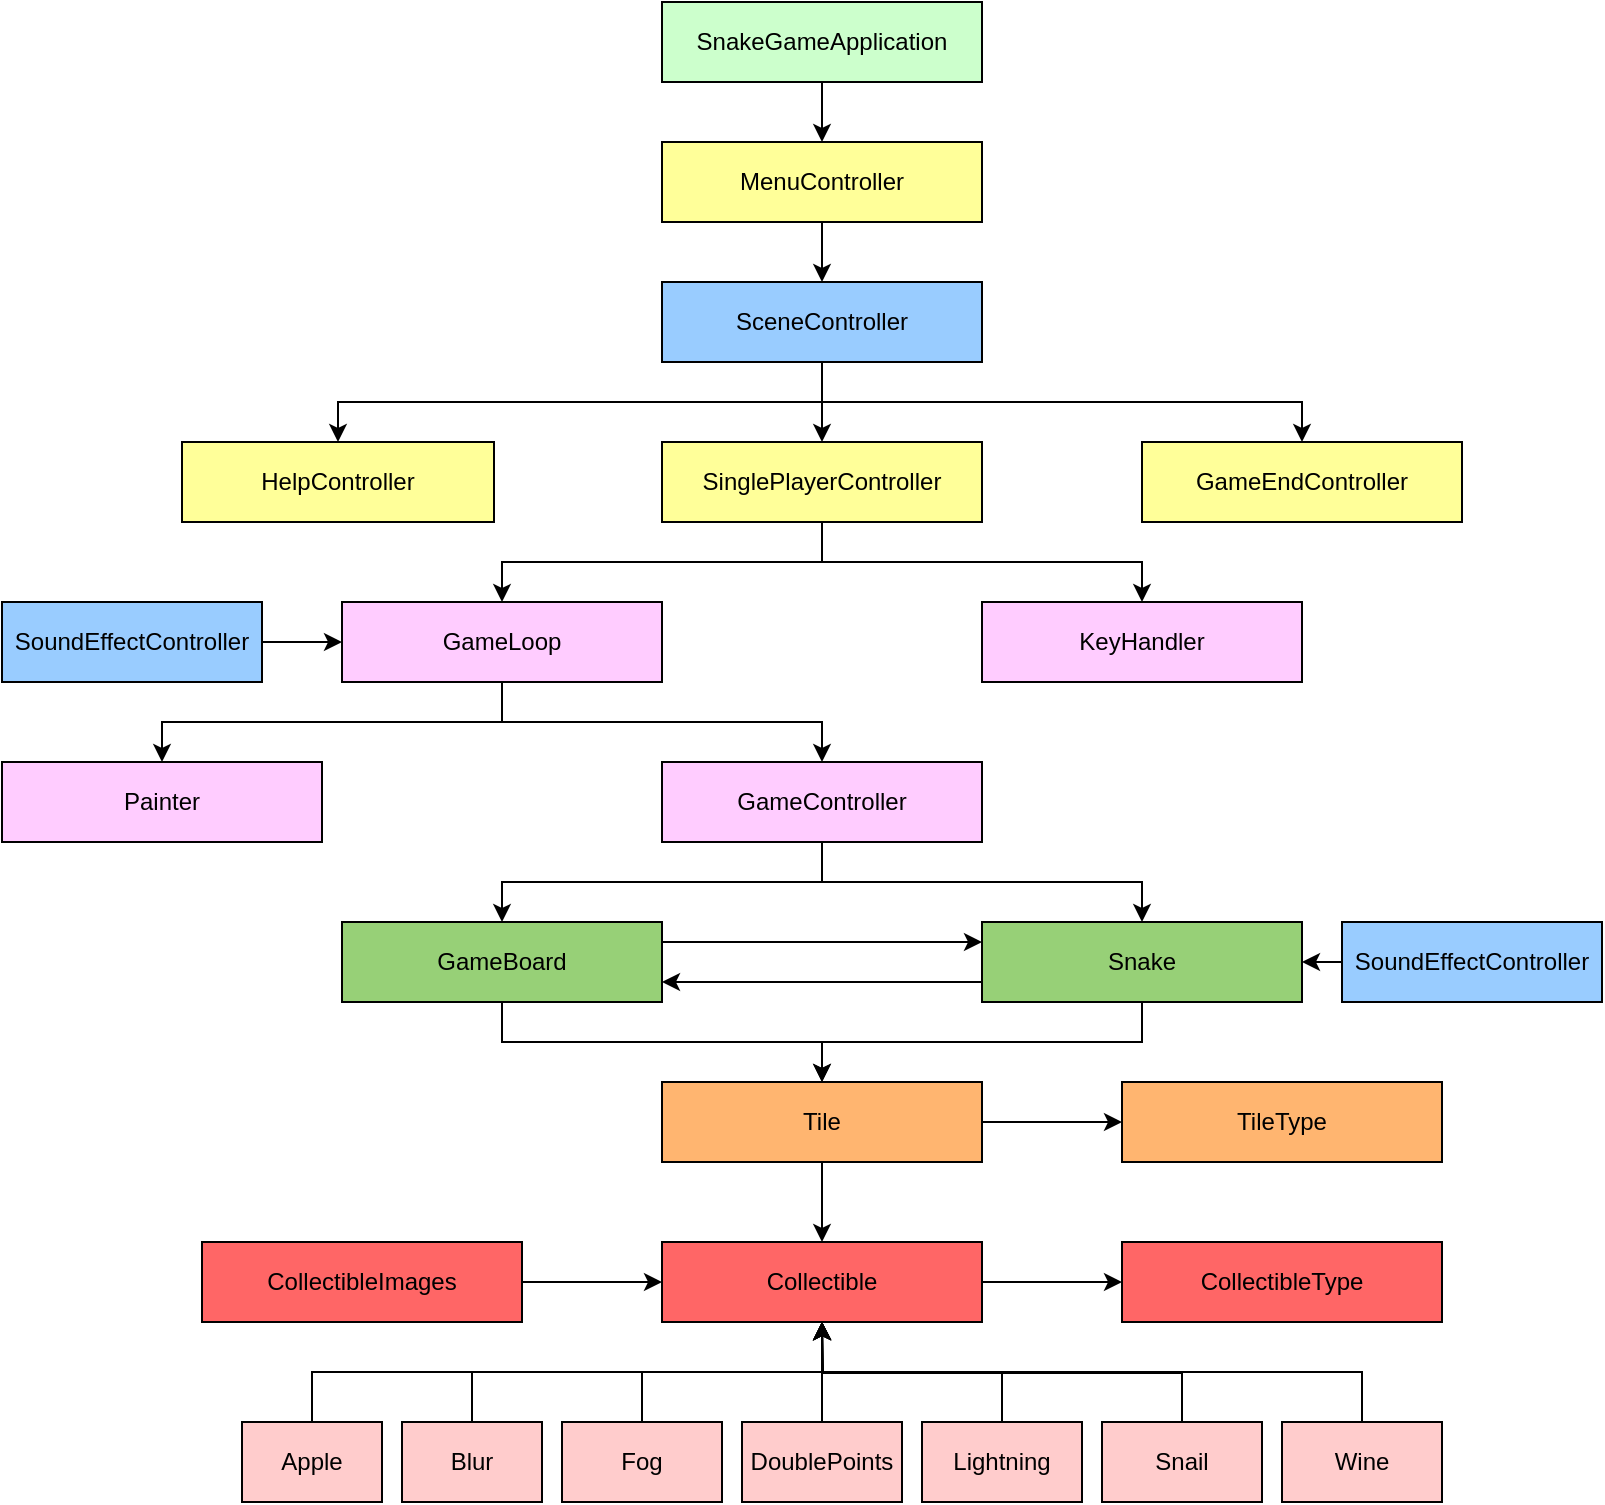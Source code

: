 <mxfile version="18.2.0" type="device"><diagram id="zrTZmURUeU8vjN-kREEV" name="Page-1"><mxGraphModel dx="1662" dy="794" grid="0" gridSize="10" guides="1" tooltips="1" connect="1" arrows="1" fold="1" page="1" pageScale="1" pageWidth="827" pageHeight="1169" math="0" shadow="0"><root><mxCell id="0"/><mxCell id="1" parent="0"/><mxCell id="3bvT5QnSkbcDODMwwIFn-15" style="edgeStyle=orthogonalEdgeStyle;rounded=0;orthogonalLoop=1;jettySize=auto;html=1;exitX=0.5;exitY=1;exitDx=0;exitDy=0;entryX=0.5;entryY=0;entryDx=0;entryDy=0;" edge="1" parent="1" source="3bvT5QnSkbcDODMwwIFn-2" target="3bvT5QnSkbcDODMwwIFn-4"><mxGeometry relative="1" as="geometry"/></mxCell><mxCell id="3bvT5QnSkbcDODMwwIFn-2" value="SnakeGameApplication" style="rounded=0;whiteSpace=wrap;html=1;fillColor=#CCFFCC;" vertex="1" parent="1"><mxGeometry x="350" y="40" width="160" height="40" as="geometry"/></mxCell><mxCell id="3bvT5QnSkbcDODMwwIFn-16" style="edgeStyle=orthogonalEdgeStyle;rounded=0;orthogonalLoop=1;jettySize=auto;html=1;exitX=0.5;exitY=1;exitDx=0;exitDy=0;entryX=0.5;entryY=0;entryDx=0;entryDy=0;" edge="1" parent="1" source="3bvT5QnSkbcDODMwwIFn-4" target="3bvT5QnSkbcDODMwwIFn-10"><mxGeometry relative="1" as="geometry"/></mxCell><mxCell id="3bvT5QnSkbcDODMwwIFn-4" value="MenuController" style="rounded=0;whiteSpace=wrap;html=1;fillColor=#FFFF99;" vertex="1" parent="1"><mxGeometry x="350" y="110" width="160" height="40" as="geometry"/></mxCell><mxCell id="3bvT5QnSkbcDODMwwIFn-5" value="HelpController" style="rounded=0;whiteSpace=wrap;html=1;fillColor=#FFFF99;" vertex="1" parent="1"><mxGeometry x="110" y="260" width="156" height="40" as="geometry"/></mxCell><mxCell id="3bvT5QnSkbcDODMwwIFn-22" style="edgeStyle=orthogonalEdgeStyle;rounded=0;orthogonalLoop=1;jettySize=auto;html=1;exitX=0.5;exitY=1;exitDx=0;exitDy=0;entryX=0.5;entryY=0;entryDx=0;entryDy=0;" edge="1" parent="1" source="3bvT5QnSkbcDODMwwIFn-6" target="3bvT5QnSkbcDODMwwIFn-20"><mxGeometry relative="1" as="geometry"/></mxCell><mxCell id="3bvT5QnSkbcDODMwwIFn-23" style="edgeStyle=orthogonalEdgeStyle;rounded=0;orthogonalLoop=1;jettySize=auto;html=1;exitX=0.5;exitY=1;exitDx=0;exitDy=0;entryX=0.5;entryY=0;entryDx=0;entryDy=0;" edge="1" parent="1" source="3bvT5QnSkbcDODMwwIFn-6" target="3bvT5QnSkbcDODMwwIFn-21"><mxGeometry relative="1" as="geometry"/></mxCell><mxCell id="3bvT5QnSkbcDODMwwIFn-6" value="SinglePlayerController" style="rounded=0;whiteSpace=wrap;html=1;fillColor=#FFFF99;" vertex="1" parent="1"><mxGeometry x="350" y="260" width="160" height="40" as="geometry"/></mxCell><mxCell id="3bvT5QnSkbcDODMwwIFn-11" style="edgeStyle=orthogonalEdgeStyle;rounded=0;orthogonalLoop=1;jettySize=auto;html=1;exitX=0.5;exitY=1;exitDx=0;exitDy=0;entryX=0.5;entryY=0;entryDx=0;entryDy=0;" edge="1" parent="1" source="3bvT5QnSkbcDODMwwIFn-10" target="3bvT5QnSkbcDODMwwIFn-6"><mxGeometry relative="1" as="geometry"/></mxCell><mxCell id="3bvT5QnSkbcDODMwwIFn-12" style="edgeStyle=orthogonalEdgeStyle;rounded=0;orthogonalLoop=1;jettySize=auto;html=1;exitX=0.5;exitY=1;exitDx=0;exitDy=0;entryX=0.5;entryY=0;entryDx=0;entryDy=0;" edge="1" parent="1" source="3bvT5QnSkbcDODMwwIFn-10" target="3bvT5QnSkbcDODMwwIFn-5"><mxGeometry relative="1" as="geometry"/></mxCell><mxCell id="3bvT5QnSkbcDODMwwIFn-14" style="edgeStyle=orthogonalEdgeStyle;rounded=0;orthogonalLoop=1;jettySize=auto;html=1;exitX=0.5;exitY=1;exitDx=0;exitDy=0;entryX=0.5;entryY=0;entryDx=0;entryDy=0;" edge="1" parent="1" source="3bvT5QnSkbcDODMwwIFn-10" target="3bvT5QnSkbcDODMwwIFn-13"><mxGeometry relative="1" as="geometry"/></mxCell><mxCell id="3bvT5QnSkbcDODMwwIFn-10" value="SceneController" style="rounded=0;whiteSpace=wrap;html=1;fillColor=#99CCFF;" vertex="1" parent="1"><mxGeometry x="350" y="180" width="160" height="40" as="geometry"/></mxCell><mxCell id="3bvT5QnSkbcDODMwwIFn-13" value="GameEndController" style="rounded=0;whiteSpace=wrap;html=1;fillColor=#FFFF99;" vertex="1" parent="1"><mxGeometry x="590" y="260" width="160" height="40" as="geometry"/></mxCell><mxCell id="3bvT5QnSkbcDODMwwIFn-27" style="edgeStyle=orthogonalEdgeStyle;rounded=0;orthogonalLoop=1;jettySize=auto;html=1;exitX=0.5;exitY=1;exitDx=0;exitDy=0;entryX=0.5;entryY=0;entryDx=0;entryDy=0;" edge="1" parent="1" source="3bvT5QnSkbcDODMwwIFn-20" target="3bvT5QnSkbcDODMwwIFn-25"><mxGeometry relative="1" as="geometry"/></mxCell><mxCell id="3bvT5QnSkbcDODMwwIFn-28" style="edgeStyle=orthogonalEdgeStyle;rounded=0;orthogonalLoop=1;jettySize=auto;html=1;exitX=0.5;exitY=1;exitDx=0;exitDy=0;entryX=0.5;entryY=0;entryDx=0;entryDy=0;" edge="1" parent="1" source="3bvT5QnSkbcDODMwwIFn-20" target="3bvT5QnSkbcDODMwwIFn-26"><mxGeometry relative="1" as="geometry"/></mxCell><mxCell id="3bvT5QnSkbcDODMwwIFn-20" value="GameLoop" style="rounded=0;whiteSpace=wrap;html=1;fillColor=#FFCCFF;" vertex="1" parent="1"><mxGeometry x="190" y="340" width="160" height="40" as="geometry"/></mxCell><mxCell id="3bvT5QnSkbcDODMwwIFn-21" value="KeyHandler" style="rounded=0;whiteSpace=wrap;html=1;fillColor=#FFCCFF;" vertex="1" parent="1"><mxGeometry x="510" y="340" width="160" height="40" as="geometry"/></mxCell><mxCell id="3bvT5QnSkbcDODMwwIFn-25" value="Painter" style="rounded=0;whiteSpace=wrap;html=1;fillColor=#FFCCFF;" vertex="1" parent="1"><mxGeometry x="20" y="420" width="160" height="40" as="geometry"/></mxCell><mxCell id="3bvT5QnSkbcDODMwwIFn-32" style="edgeStyle=orthogonalEdgeStyle;rounded=0;orthogonalLoop=1;jettySize=auto;html=1;exitX=0.5;exitY=1;exitDx=0;exitDy=0;" edge="1" parent="1" source="3bvT5QnSkbcDODMwwIFn-26" target="3bvT5QnSkbcDODMwwIFn-29"><mxGeometry relative="1" as="geometry"/></mxCell><mxCell id="3bvT5QnSkbcDODMwwIFn-33" style="edgeStyle=orthogonalEdgeStyle;rounded=0;orthogonalLoop=1;jettySize=auto;html=1;exitX=0.5;exitY=1;exitDx=0;exitDy=0;entryX=0.5;entryY=0;entryDx=0;entryDy=0;" edge="1" parent="1" source="3bvT5QnSkbcDODMwwIFn-26" target="3bvT5QnSkbcDODMwwIFn-30"><mxGeometry relative="1" as="geometry"/></mxCell><mxCell id="3bvT5QnSkbcDODMwwIFn-26" value="GameController" style="rounded=0;whiteSpace=wrap;html=1;fillColor=#FFCCFF;" vertex="1" parent="1"><mxGeometry x="350" y="420" width="160" height="40" as="geometry"/></mxCell><mxCell id="3bvT5QnSkbcDODMwwIFn-34" style="edgeStyle=orthogonalEdgeStyle;rounded=0;orthogonalLoop=1;jettySize=auto;html=1;exitX=1;exitY=0.25;exitDx=0;exitDy=0;entryX=0;entryY=0.25;entryDx=0;entryDy=0;" edge="1" parent="1" source="3bvT5QnSkbcDODMwwIFn-29" target="3bvT5QnSkbcDODMwwIFn-30"><mxGeometry relative="1" as="geometry"/></mxCell><mxCell id="3bvT5QnSkbcDODMwwIFn-38" style="edgeStyle=orthogonalEdgeStyle;rounded=0;orthogonalLoop=1;jettySize=auto;html=1;exitX=0.5;exitY=1;exitDx=0;exitDy=0;entryX=0.5;entryY=0;entryDx=0;entryDy=0;" edge="1" parent="1" source="3bvT5QnSkbcDODMwwIFn-29" target="3bvT5QnSkbcDODMwwIFn-36"><mxGeometry relative="1" as="geometry"/></mxCell><mxCell id="3bvT5QnSkbcDODMwwIFn-29" value="GameBoard" style="rounded=0;whiteSpace=wrap;html=1;fillColor=#97D077;" vertex="1" parent="1"><mxGeometry x="190" y="500" width="160" height="40" as="geometry"/></mxCell><mxCell id="3bvT5QnSkbcDODMwwIFn-35" style="edgeStyle=orthogonalEdgeStyle;rounded=0;orthogonalLoop=1;jettySize=auto;html=1;exitX=0;exitY=0.75;exitDx=0;exitDy=0;entryX=1;entryY=0.75;entryDx=0;entryDy=0;" edge="1" parent="1" source="3bvT5QnSkbcDODMwwIFn-30" target="3bvT5QnSkbcDODMwwIFn-29"><mxGeometry relative="1" as="geometry"/></mxCell><mxCell id="3bvT5QnSkbcDODMwwIFn-39" style="edgeStyle=orthogonalEdgeStyle;rounded=0;orthogonalLoop=1;jettySize=auto;html=1;exitX=0.5;exitY=1;exitDx=0;exitDy=0;entryX=0.5;entryY=0;entryDx=0;entryDy=0;" edge="1" parent="1" source="3bvT5QnSkbcDODMwwIFn-30" target="3bvT5QnSkbcDODMwwIFn-36"><mxGeometry relative="1" as="geometry"/></mxCell><mxCell id="3bvT5QnSkbcDODMwwIFn-30" value="Snake" style="rounded=0;whiteSpace=wrap;html=1;fillColor=#97D077;" vertex="1" parent="1"><mxGeometry x="510" y="500" width="160" height="40" as="geometry"/></mxCell><mxCell id="3bvT5QnSkbcDODMwwIFn-41" style="edgeStyle=orthogonalEdgeStyle;rounded=0;orthogonalLoop=1;jettySize=auto;html=1;exitX=1;exitY=0.5;exitDx=0;exitDy=0;entryX=0;entryY=0.5;entryDx=0;entryDy=0;" edge="1" parent="1" source="3bvT5QnSkbcDODMwwIFn-36" target="3bvT5QnSkbcDODMwwIFn-40"><mxGeometry relative="1" as="geometry"/></mxCell><mxCell id="3bvT5QnSkbcDODMwwIFn-43" style="edgeStyle=orthogonalEdgeStyle;rounded=0;orthogonalLoop=1;jettySize=auto;html=1;exitX=0.5;exitY=1;exitDx=0;exitDy=0;entryX=0.5;entryY=0;entryDx=0;entryDy=0;" edge="1" parent="1" source="3bvT5QnSkbcDODMwwIFn-36" target="3bvT5QnSkbcDODMwwIFn-42"><mxGeometry relative="1" as="geometry"/></mxCell><mxCell id="3bvT5QnSkbcDODMwwIFn-36" value="Tile" style="rounded=0;whiteSpace=wrap;html=1;fillColor=#FFB570;" vertex="1" parent="1"><mxGeometry x="350" y="580" width="160" height="40" as="geometry"/></mxCell><mxCell id="3bvT5QnSkbcDODMwwIFn-40" value="TileType" style="rounded=0;whiteSpace=wrap;html=1;fillColor=#FFB570;" vertex="1" parent="1"><mxGeometry x="580" y="580" width="160" height="40" as="geometry"/></mxCell><mxCell id="3bvT5QnSkbcDODMwwIFn-45" style="edgeStyle=orthogonalEdgeStyle;rounded=0;orthogonalLoop=1;jettySize=auto;html=1;exitX=1;exitY=0.5;exitDx=0;exitDy=0;entryX=0;entryY=0.5;entryDx=0;entryDy=0;" edge="1" parent="1" source="3bvT5QnSkbcDODMwwIFn-42" target="3bvT5QnSkbcDODMwwIFn-44"><mxGeometry relative="1" as="geometry"/></mxCell><mxCell id="3bvT5QnSkbcDODMwwIFn-42" value="Collectible" style="rounded=0;whiteSpace=wrap;html=1;fillColor=#FF6666;" vertex="1" parent="1"><mxGeometry x="350" y="660" width="160" height="40" as="geometry"/></mxCell><mxCell id="3bvT5QnSkbcDODMwwIFn-44" value="CollectibleType" style="rounded=0;whiteSpace=wrap;html=1;fillColor=#FF6666;" vertex="1" parent="1"><mxGeometry x="580" y="660" width="160" height="40" as="geometry"/></mxCell><mxCell id="3bvT5QnSkbcDODMwwIFn-48" style="edgeStyle=orthogonalEdgeStyle;rounded=0;orthogonalLoop=1;jettySize=auto;html=1;exitX=1;exitY=0.5;exitDx=0;exitDy=0;entryX=0;entryY=0.5;entryDx=0;entryDy=0;" edge="1" parent="1" source="3bvT5QnSkbcDODMwwIFn-47" target="3bvT5QnSkbcDODMwwIFn-42"><mxGeometry relative="1" as="geometry"/></mxCell><mxCell id="3bvT5QnSkbcDODMwwIFn-47" value="CollectibleImages" style="rounded=0;whiteSpace=wrap;html=1;fillColor=#FF6666;" vertex="1" parent="1"><mxGeometry x="120" y="660" width="160" height="40" as="geometry"/></mxCell><mxCell id="3bvT5QnSkbcDODMwwIFn-66" style="edgeStyle=orthogonalEdgeStyle;rounded=0;orthogonalLoop=1;jettySize=auto;html=1;exitX=0.5;exitY=0;exitDx=0;exitDy=0;entryX=0.5;entryY=1;entryDx=0;entryDy=0;" edge="1" parent="1" source="3bvT5QnSkbcDODMwwIFn-49" target="3bvT5QnSkbcDODMwwIFn-42"><mxGeometry relative="1" as="geometry"/></mxCell><mxCell id="3bvT5QnSkbcDODMwwIFn-49" value="Apple" style="rounded=0;whiteSpace=wrap;html=1;fillColor=#FFCCCC;" vertex="1" parent="1"><mxGeometry x="140" y="750" width="70" height="40" as="geometry"/></mxCell><mxCell id="3bvT5QnSkbcDODMwwIFn-65" style="edgeStyle=orthogonalEdgeStyle;rounded=0;orthogonalLoop=1;jettySize=auto;html=1;exitX=0.5;exitY=0;exitDx=0;exitDy=0;entryX=0.5;entryY=1;entryDx=0;entryDy=0;" edge="1" parent="1" source="3bvT5QnSkbcDODMwwIFn-51" target="3bvT5QnSkbcDODMwwIFn-42"><mxGeometry relative="1" as="geometry"/></mxCell><mxCell id="3bvT5QnSkbcDODMwwIFn-51" value="Blur" style="rounded=0;whiteSpace=wrap;html=1;fillColor=#FFCCCC;" vertex="1" parent="1"><mxGeometry x="220" y="750" width="70" height="40" as="geometry"/></mxCell><mxCell id="3bvT5QnSkbcDODMwwIFn-60" style="edgeStyle=orthogonalEdgeStyle;rounded=0;orthogonalLoop=1;jettySize=auto;html=1;exitX=0.5;exitY=0;exitDx=0;exitDy=0;entryX=0.5;entryY=1;entryDx=0;entryDy=0;" edge="1" parent="1" source="3bvT5QnSkbcDODMwwIFn-52" target="3bvT5QnSkbcDODMwwIFn-42"><mxGeometry relative="1" as="geometry"/></mxCell><mxCell id="3bvT5QnSkbcDODMwwIFn-52" value="DoublePoints" style="rounded=0;whiteSpace=wrap;html=1;fillColor=#FFCCCC;" vertex="1" parent="1"><mxGeometry x="390" y="750" width="80" height="40" as="geometry"/></mxCell><mxCell id="3bvT5QnSkbcDODMwwIFn-61" style="edgeStyle=orthogonalEdgeStyle;rounded=0;orthogonalLoop=1;jettySize=auto;html=1;exitX=0.5;exitY=0;exitDx=0;exitDy=0;entryX=0.5;entryY=1;entryDx=0;entryDy=0;" edge="1" parent="1" source="3bvT5QnSkbcDODMwwIFn-53" target="3bvT5QnSkbcDODMwwIFn-42"><mxGeometry relative="1" as="geometry"/></mxCell><mxCell id="3bvT5QnSkbcDODMwwIFn-53" value="Fog" style="rounded=0;whiteSpace=wrap;html=1;fillColor=#FFCCCC;" vertex="1" parent="1"><mxGeometry x="300" y="750" width="80" height="40" as="geometry"/></mxCell><mxCell id="3bvT5QnSkbcDODMwwIFn-62" style="edgeStyle=orthogonalEdgeStyle;rounded=0;orthogonalLoop=1;jettySize=auto;html=1;exitX=0.5;exitY=0;exitDx=0;exitDy=0;" edge="1" parent="1" source="3bvT5QnSkbcDODMwwIFn-54"><mxGeometry relative="1" as="geometry"><mxPoint x="430" y="700" as="targetPoint"/></mxGeometry></mxCell><mxCell id="3bvT5QnSkbcDODMwwIFn-54" value="Lightning" style="rounded=0;whiteSpace=wrap;html=1;fillColor=#FFCCCC;" vertex="1" parent="1"><mxGeometry x="480" y="750" width="80" height="40" as="geometry"/></mxCell><mxCell id="3bvT5QnSkbcDODMwwIFn-63" style="edgeStyle=orthogonalEdgeStyle;rounded=0;orthogonalLoop=1;jettySize=auto;html=1;exitX=0.5;exitY=0;exitDx=0;exitDy=0;" edge="1" parent="1" source="3bvT5QnSkbcDODMwwIFn-55"><mxGeometry relative="1" as="geometry"><mxPoint x="430" y="700" as="targetPoint"/></mxGeometry></mxCell><mxCell id="3bvT5QnSkbcDODMwwIFn-55" value="Snail" style="rounded=0;whiteSpace=wrap;html=1;fillColor=#FFCCCC;" vertex="1" parent="1"><mxGeometry x="570" y="750" width="80" height="40" as="geometry"/></mxCell><mxCell id="3bvT5QnSkbcDODMwwIFn-64" style="edgeStyle=orthogonalEdgeStyle;rounded=0;orthogonalLoop=1;jettySize=auto;html=1;exitX=0.5;exitY=0;exitDx=0;exitDy=0;entryX=0.5;entryY=1;entryDx=0;entryDy=0;" edge="1" parent="1" source="3bvT5QnSkbcDODMwwIFn-56" target="3bvT5QnSkbcDODMwwIFn-42"><mxGeometry relative="1" as="geometry"/></mxCell><mxCell id="3bvT5QnSkbcDODMwwIFn-56" value="Wine" style="rounded=0;whiteSpace=wrap;html=1;fillColor=#FFCCCC;" vertex="1" parent="1"><mxGeometry x="660" y="750" width="80" height="40" as="geometry"/></mxCell><mxCell id="3bvT5QnSkbcDODMwwIFn-68" style="edgeStyle=orthogonalEdgeStyle;rounded=0;orthogonalLoop=1;jettySize=auto;html=1;exitX=1;exitY=0.5;exitDx=0;exitDy=0;entryX=0;entryY=0.5;entryDx=0;entryDy=0;" edge="1" parent="1" source="3bvT5QnSkbcDODMwwIFn-67" target="3bvT5QnSkbcDODMwwIFn-20"><mxGeometry relative="1" as="geometry"/></mxCell><mxCell id="3bvT5QnSkbcDODMwwIFn-67" value="SoundEffectController" style="rounded=0;whiteSpace=wrap;html=1;fillColor=#99CCFF;" vertex="1" parent="1"><mxGeometry x="20" y="340" width="130" height="40" as="geometry"/></mxCell><mxCell id="3bvT5QnSkbcDODMwwIFn-70" style="edgeStyle=orthogonalEdgeStyle;rounded=0;orthogonalLoop=1;jettySize=auto;html=1;exitX=0;exitY=0.5;exitDx=0;exitDy=0;entryX=1;entryY=0.5;entryDx=0;entryDy=0;" edge="1" parent="1" source="3bvT5QnSkbcDODMwwIFn-69" target="3bvT5QnSkbcDODMwwIFn-30"><mxGeometry relative="1" as="geometry"/></mxCell><mxCell id="3bvT5QnSkbcDODMwwIFn-69" value="SoundEffectController" style="rounded=0;whiteSpace=wrap;html=1;fillColor=#99CCFF;" vertex="1" parent="1"><mxGeometry x="690" y="500" width="130" height="40" as="geometry"/></mxCell></root></mxGraphModel></diagram></mxfile>